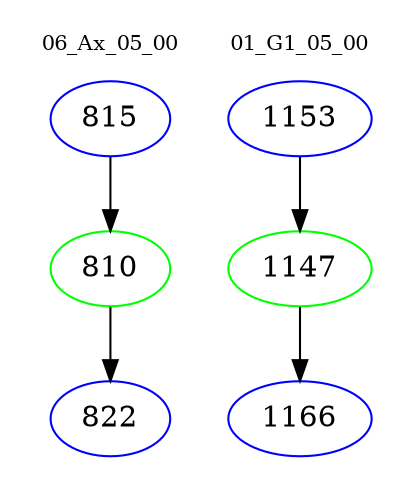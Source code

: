 digraph{
subgraph cluster_0 {
color = white
label = "06_Ax_05_00";
fontsize=10;
T0_815 [label="815", color="blue"]
T0_815 -> T0_810 [color="black"]
T0_810 [label="810", color="green"]
T0_810 -> T0_822 [color="black"]
T0_822 [label="822", color="blue"]
}
subgraph cluster_1 {
color = white
label = "01_G1_05_00";
fontsize=10;
T1_1153 [label="1153", color="blue"]
T1_1153 -> T1_1147 [color="black"]
T1_1147 [label="1147", color="green"]
T1_1147 -> T1_1166 [color="black"]
T1_1166 [label="1166", color="blue"]
}
}
